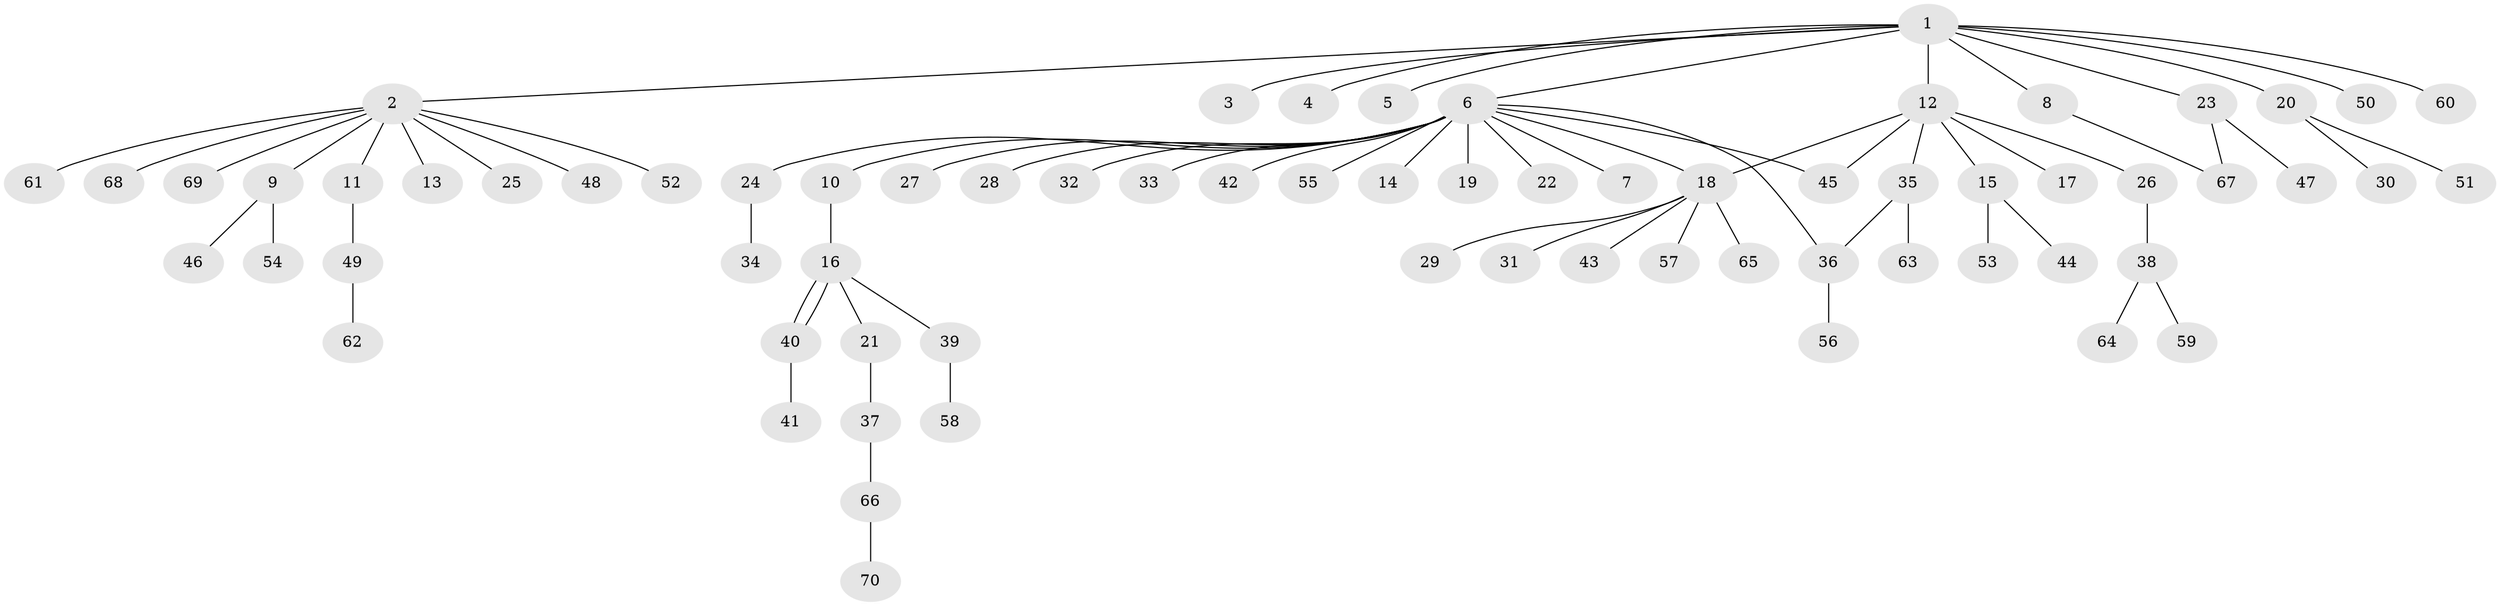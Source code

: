 // Generated by graph-tools (version 1.1) at 2025/11/02/27/25 16:11:10]
// undirected, 70 vertices, 74 edges
graph export_dot {
graph [start="1"]
  node [color=gray90,style=filled];
  1;
  2;
  3;
  4;
  5;
  6;
  7;
  8;
  9;
  10;
  11;
  12;
  13;
  14;
  15;
  16;
  17;
  18;
  19;
  20;
  21;
  22;
  23;
  24;
  25;
  26;
  27;
  28;
  29;
  30;
  31;
  32;
  33;
  34;
  35;
  36;
  37;
  38;
  39;
  40;
  41;
  42;
  43;
  44;
  45;
  46;
  47;
  48;
  49;
  50;
  51;
  52;
  53;
  54;
  55;
  56;
  57;
  58;
  59;
  60;
  61;
  62;
  63;
  64;
  65;
  66;
  67;
  68;
  69;
  70;
  1 -- 2;
  1 -- 3;
  1 -- 4;
  1 -- 5;
  1 -- 6;
  1 -- 8;
  1 -- 12;
  1 -- 20;
  1 -- 23;
  1 -- 50;
  1 -- 60;
  2 -- 9;
  2 -- 11;
  2 -- 13;
  2 -- 25;
  2 -- 48;
  2 -- 52;
  2 -- 61;
  2 -- 68;
  2 -- 69;
  6 -- 7;
  6 -- 10;
  6 -- 14;
  6 -- 18;
  6 -- 19;
  6 -- 22;
  6 -- 24;
  6 -- 27;
  6 -- 28;
  6 -- 32;
  6 -- 33;
  6 -- 36;
  6 -- 42;
  6 -- 45;
  6 -- 55;
  8 -- 67;
  9 -- 46;
  9 -- 54;
  10 -- 16;
  11 -- 49;
  12 -- 15;
  12 -- 17;
  12 -- 18;
  12 -- 26;
  12 -- 35;
  12 -- 45;
  15 -- 44;
  15 -- 53;
  16 -- 21;
  16 -- 39;
  16 -- 40;
  16 -- 40;
  18 -- 29;
  18 -- 31;
  18 -- 43;
  18 -- 57;
  18 -- 65;
  20 -- 30;
  20 -- 51;
  21 -- 37;
  23 -- 47;
  23 -- 67;
  24 -- 34;
  26 -- 38;
  35 -- 36;
  35 -- 63;
  36 -- 56;
  37 -- 66;
  38 -- 59;
  38 -- 64;
  39 -- 58;
  40 -- 41;
  49 -- 62;
  66 -- 70;
}
